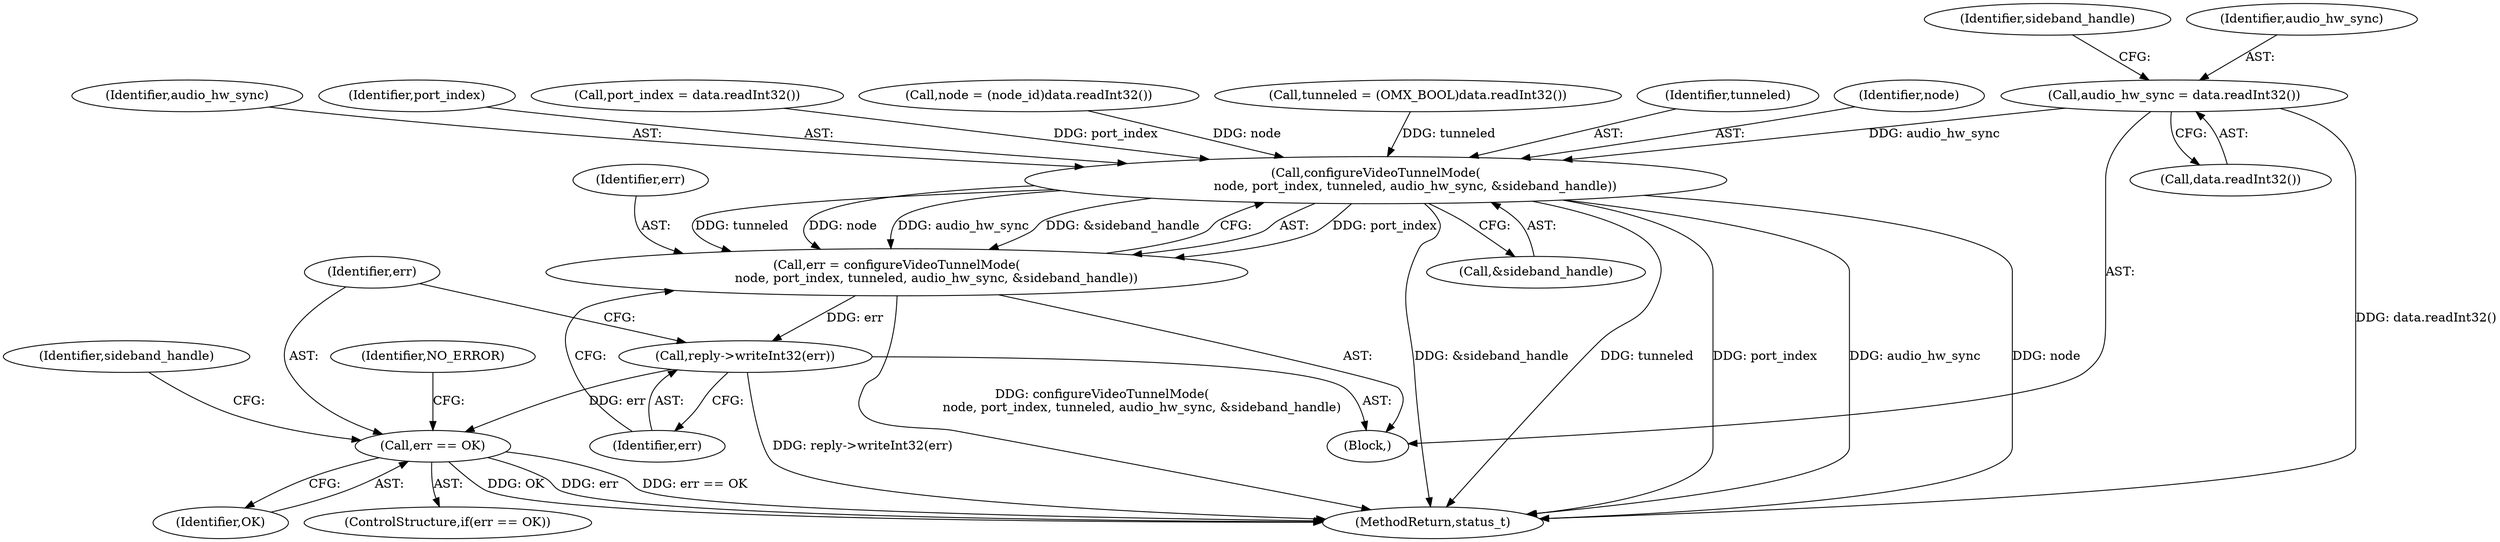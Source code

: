 digraph "0_Android_1171e7c047bf79e7c93342bb6a812c9edd86aa84@API" {
"1000776" [label="(Call,audio_hw_sync = data.readInt32())"];
"1000786" [label="(Call,configureVideoTunnelMode(\n                    node, port_index, tunneled, audio_hw_sync, &sideband_handle))"];
"1000784" [label="(Call,err = configureVideoTunnelMode(\n                    node, port_index, tunneled, audio_hw_sync, &sideband_handle))"];
"1000793" [label="(Call,reply->writeInt32(err))"];
"1000796" [label="(Call,err == OK)"];
"1000781" [label="(Identifier,sideband_handle)"];
"1000784" [label="(Call,err = configureVideoTunnelMode(\n                    node, port_index, tunneled, audio_hw_sync, &sideband_handle))"];
"1000795" [label="(ControlStructure,if(err == OK))"];
"1000754" [label="(Block,)"];
"1000787" [label="(Identifier,node)"];
"1000777" [label="(Identifier,audio_hw_sync)"];
"1000776" [label="(Call,audio_hw_sync = data.readInt32())"];
"1000778" [label="(Call,data.readInt32())"];
"1001056" [label="(MethodReturn,status_t)"];
"1000793" [label="(Call,reply->writeInt32(err))"];
"1000790" [label="(Identifier,audio_hw_sync)"];
"1000788" [label="(Identifier,port_index)"];
"1000766" [label="(Call,port_index = data.readInt32())"];
"1000760" [label="(Call,node = (node_id)data.readInt32())"];
"1000770" [label="(Call,tunneled = (OMX_BOOL)data.readInt32())"];
"1000794" [label="(Identifier,err)"];
"1000791" [label="(Call,&sideband_handle)"];
"1000796" [label="(Call,err == OK)"];
"1000789" [label="(Identifier,tunneled)"];
"1000801" [label="(Identifier,sideband_handle)"];
"1000786" [label="(Call,configureVideoTunnelMode(\n                    node, port_index, tunneled, audio_hw_sync, &sideband_handle))"];
"1000803" [label="(Identifier,NO_ERROR)"];
"1000785" [label="(Identifier,err)"];
"1000798" [label="(Identifier,OK)"];
"1000797" [label="(Identifier,err)"];
"1000776" -> "1000754"  [label="AST: "];
"1000776" -> "1000778"  [label="CFG: "];
"1000777" -> "1000776"  [label="AST: "];
"1000778" -> "1000776"  [label="AST: "];
"1000781" -> "1000776"  [label="CFG: "];
"1000776" -> "1001056"  [label="DDG: data.readInt32()"];
"1000776" -> "1000786"  [label="DDG: audio_hw_sync"];
"1000786" -> "1000784"  [label="AST: "];
"1000786" -> "1000791"  [label="CFG: "];
"1000787" -> "1000786"  [label="AST: "];
"1000788" -> "1000786"  [label="AST: "];
"1000789" -> "1000786"  [label="AST: "];
"1000790" -> "1000786"  [label="AST: "];
"1000791" -> "1000786"  [label="AST: "];
"1000784" -> "1000786"  [label="CFG: "];
"1000786" -> "1001056"  [label="DDG: &sideband_handle"];
"1000786" -> "1001056"  [label="DDG: tunneled"];
"1000786" -> "1001056"  [label="DDG: port_index"];
"1000786" -> "1001056"  [label="DDG: audio_hw_sync"];
"1000786" -> "1001056"  [label="DDG: node"];
"1000786" -> "1000784"  [label="DDG: port_index"];
"1000786" -> "1000784"  [label="DDG: tunneled"];
"1000786" -> "1000784"  [label="DDG: node"];
"1000786" -> "1000784"  [label="DDG: audio_hw_sync"];
"1000786" -> "1000784"  [label="DDG: &sideband_handle"];
"1000760" -> "1000786"  [label="DDG: node"];
"1000766" -> "1000786"  [label="DDG: port_index"];
"1000770" -> "1000786"  [label="DDG: tunneled"];
"1000784" -> "1000754"  [label="AST: "];
"1000785" -> "1000784"  [label="AST: "];
"1000794" -> "1000784"  [label="CFG: "];
"1000784" -> "1001056"  [label="DDG: configureVideoTunnelMode(\n                    node, port_index, tunneled, audio_hw_sync, &sideband_handle)"];
"1000784" -> "1000793"  [label="DDG: err"];
"1000793" -> "1000754"  [label="AST: "];
"1000793" -> "1000794"  [label="CFG: "];
"1000794" -> "1000793"  [label="AST: "];
"1000797" -> "1000793"  [label="CFG: "];
"1000793" -> "1001056"  [label="DDG: reply->writeInt32(err)"];
"1000793" -> "1000796"  [label="DDG: err"];
"1000796" -> "1000795"  [label="AST: "];
"1000796" -> "1000798"  [label="CFG: "];
"1000797" -> "1000796"  [label="AST: "];
"1000798" -> "1000796"  [label="AST: "];
"1000801" -> "1000796"  [label="CFG: "];
"1000803" -> "1000796"  [label="CFG: "];
"1000796" -> "1001056"  [label="DDG: err == OK"];
"1000796" -> "1001056"  [label="DDG: OK"];
"1000796" -> "1001056"  [label="DDG: err"];
}
